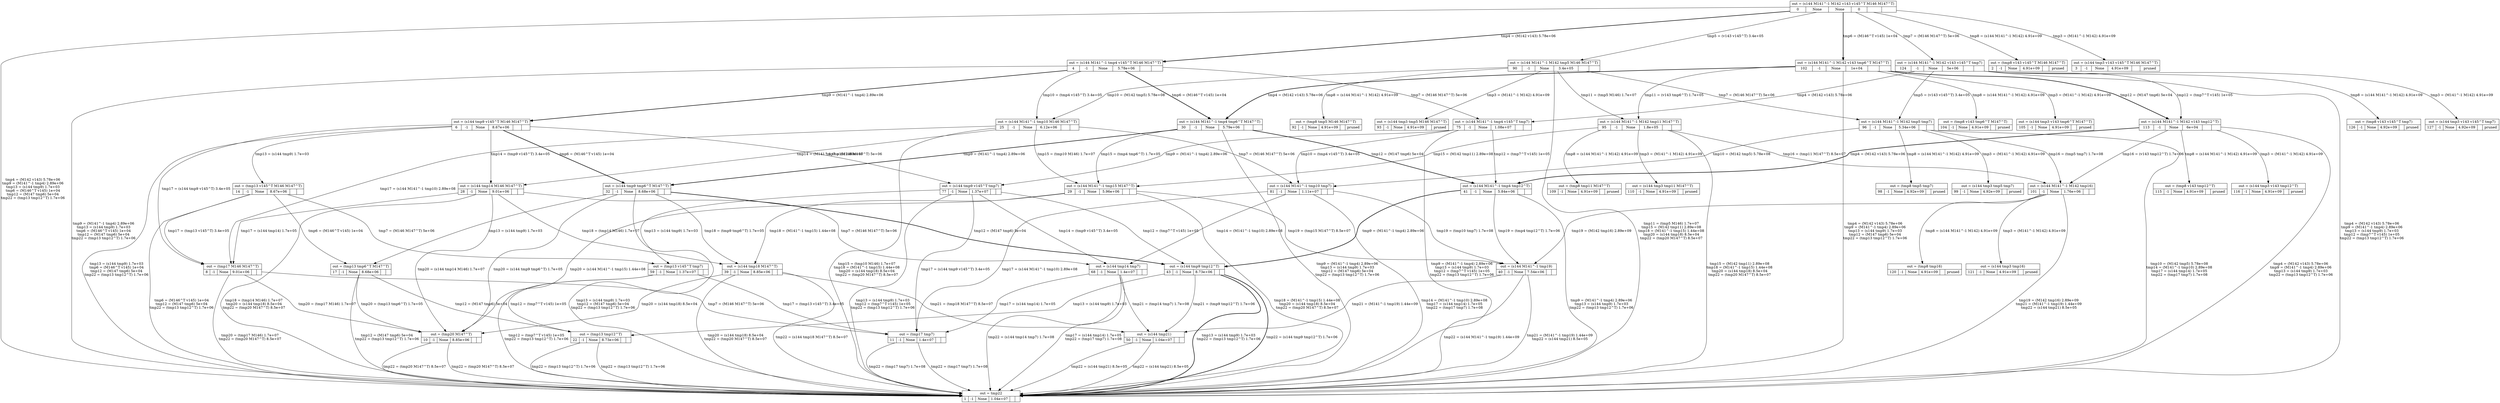 digraph G {
ranksep=2.5;
rankdir=TB;
node0 [shape=record, label="{ out = (s144 M141^-1 M142 v143 v145^T M146 M147^T) |{ 0 | None | None | 0 |  |  } }"];
node0 -> node1 [label="tmp4 = (M142 v143) 5.78e+06
tmp9 = (M141^-1 tmp4) 2.89e+06
tmp13 = (s144 tmp9) 1.7e+03
tmp6 = (M146^T v145) 1e+04
tmp12 = (M147 tmp6) 5e+04
tmp22 = (tmp13 tmp12^T) 1.7e+06"];
node0 -> node2 [label="tmp8 = (s144 M141^-1 M142) 4.91e+09"];
node0 -> node3 [label="tmp3 = (M141^-1 M142) 4.91e+09"];
node0 -> node4 [style=bold, label="tmp4 = (M142 v143) 5.78e+06"];
node0 -> node90 [label="tmp5 = (v143 v145^T) 3.4e+05"];
node0 -> node102 [style=bold, label="tmp6 = (M146^T v145) 1e+04"];
node0 -> node124 [label="tmp7 = (M146 M147^T) 5e+06"];

node1 [shape=record, label="{ out = tmp22 |{ 1 | -1 | None | 1.04e+07 |  |  } }"];

node2 [shape=record, label="{ out = (tmp8 v143 v145^T M146 M147^T) |{ 2 | -1 | None | 4.91e+09 |  | pruned } }"];

node3 [shape=record, label="{ out = (s144 tmp3 v143 v145^T M146 M147^T) |{ 3 | -1 | None | 4.91e+09 |  | pruned } }"];

node4 [shape=record, label="{ out = (s144 M141^-1 tmp4 v145^T M146 M147^T) |{ 4 | -1 | None | 5.78e+06 |  |  } }"];
node4 -> node1 [label="tmp9 = (M141^-1 tmp4) 2.89e+06
tmp13 = (s144 tmp9) 1.7e+03
tmp6 = (M146^T v145) 1e+04
tmp12 = (M147 tmp6) 5e+04
tmp22 = (tmp13 tmp12^T) 1.7e+06"];
node4 -> node6 [style=bold, label="tmp9 = (M141^-1 tmp4) 2.89e+06"];
node4 -> node25 [label="tmp10 = (tmp4 v145^T) 3.4e+05"];
node4 -> node30 [style=bold, label="tmp6 = (M146^T v145) 1e+04"];
node4 -> node75 [label="tmp7 = (M146 M147^T) 5e+06"];

node6 [shape=record, label="{ out = (s144 tmp9 v145^T M146 M147^T) |{ 6 | -1 | None | 8.67e+06 |  |  } }"];
node6 -> node1 [label="tmp13 = (s144 tmp9) 1.7e+03
tmp6 = (M146^T v145) 1e+04
tmp12 = (M147 tmp6) 5e+04
tmp22 = (tmp13 tmp12^T) 1.7e+06"];
node6 -> node8 [label="tmp17 = (s144 tmp9 v145^T) 3.4e+05"];
node6 -> node14 [label="tmp13 = (s144 tmp9) 1.7e+03"];
node6 -> node28 [label="tmp14 = (tmp9 v145^T) 3.4e+05"];
node6 -> node32 [style=bold, label="tmp6 = (M146^T v145) 1e+04"];
node6 -> node77 [label="tmp7 = (M146 M147^T) 5e+06"];

node8 [shape=record, label="{ out = (tmp17 M146 M147^T) |{ 8 | -1 | None | 9.01e+06 |  |  } }"];
node8 -> node1 [label="tmp20 = (tmp17 M146) 1.7e+07
tmp22 = (tmp20 M147^T) 8.5e+07"];
node8 -> node10 [label="tmp20 = (tmp17 M146) 1.7e+07"];
node8 -> node11 [label="tmp7 = (M146 M147^T) 5e+06"];

node10 [shape=record, label="{ out = (tmp20 M147^T) |{ 10 | -1 | None | 8.85e+06 |  |  } }"];
node10 -> node1 [label="tmp22 = (tmp20 M147^T) 8.5e+07"];
node10 -> node1 [label="tmp22 = (tmp20 M147^T) 8.5e+07"];

node11 [shape=record, label="{ out = (tmp17 tmp7) |{ 11 | -1 | None | 1.4e+07 |  |  } }"];
node11 -> node1 [label="tmp22 = (tmp17 tmp7) 1.7e+08"];
node11 -> node1 [label="tmp22 = (tmp17 tmp7) 1.7e+08"];

node14 [shape=record, label="{ out = (tmp13 v145^T M146 M147^T) |{ 14 | -1 | None | 8.67e+06 |  |  } }"];
node14 -> node1 [label="tmp6 = (M146^T v145) 1e+04
tmp12 = (M147 tmp6) 5e+04
tmp22 = (tmp13 tmp12^T) 1.7e+06"];
node14 -> node8 [label="tmp17 = (tmp13 v145^T) 3.4e+05"];
node14 -> node17 [label="tmp6 = (M146^T v145) 1e+04"];
node14 -> node59 [label="tmp7 = (M146 M147^T) 5e+06"];

node17 [shape=record, label="{ out = (tmp13 tmp6^T M147^T) |{ 17 | -1 | None | 8.68e+06 |  |  } }"];
node17 -> node1 [label="tmp12 = (M147 tmp6) 5e+04
tmp22 = (tmp13 tmp12^T) 1.7e+06"];
node17 -> node10 [label="tmp20 = (tmp13 tmp6^T) 1.7e+05"];
node17 -> node22 [label="tmp12 = (M147 tmp6) 5e+04"];

node22 [shape=record, label="{ out = (tmp13 tmp12^T) |{ 22 | -1 | None | 8.73e+06 |  |  } }"];
node22 -> node1 [label="tmp22 = (tmp13 tmp12^T) 1.7e+06"];
node22 -> node1 [label="tmp22 = (tmp13 tmp12^T) 1.7e+06"];

node25 [shape=record, label="{ out = (s144 M141^-1 tmp10 M146 M147^T) |{ 25 | -1 | None | 6.12e+06 |  |  } }"];
node25 -> node1 [label="tmp15 = (tmp10 M146) 1.7e+07
tmp18 = (M141^-1 tmp15) 1.44e+08
tmp20 = (s144 tmp18) 8.5e+04
tmp22 = (tmp20 M147^T) 8.5e+07"];
node25 -> node8 [label="tmp17 = (s144 M141^-1 tmp10) 2.89e+08"];
node25 -> node28 [label="tmp14 = (M141^-1 tmp10) 2.89e+08"];
node25 -> node29 [label="tmp15 = (tmp10 M146) 1.7e+07"];
node25 -> node81 [label="tmp7 = (M146 M147^T) 5e+06"];

node28 [shape=record, label="{ out = (s144 tmp14 M146 M147^T) |{ 28 | -1 | None | 9.01e+06 |  |  } }"];
node28 -> node1 [label="tmp18 = (tmp14 M146) 1.7e+07
tmp20 = (s144 tmp18) 8.5e+04
tmp22 = (tmp20 M147^T) 8.5e+07"];
node28 -> node10 [label="tmp20 = (s144 tmp14 M146) 1.7e+07"];
node28 -> node8 [label="tmp17 = (s144 tmp14) 1.7e+05"];
node28 -> node39 [label="tmp18 = (tmp14 M146) 1.7e+07"];
node28 -> node68 [label="tmp7 = (M146 M147^T) 5e+06"];

node29 [shape=record, label="{ out = (s144 M141^-1 tmp15 M147^T) |{ 29 | -1 | None | 5.96e+06 |  |  } }"];
node29 -> node1 [label="tmp18 = (M141^-1 tmp15) 1.44e+08
tmp20 = (s144 tmp18) 8.5e+04
tmp22 = (tmp20 M147^T) 8.5e+07"];
node29 -> node10 [label="tmp20 = (s144 M141^-1 tmp15) 1.44e+08"];
node29 -> node39 [label="tmp18 = (M141^-1 tmp15) 1.44e+08"];
node29 -> node40 [label="tmp19 = (tmp15 M147^T) 8.5e+07"];

node30 [shape=record, label="{ out = (s144 M141^-1 tmp4 tmp6^T M147^T) |{ 30 | -1 | None | 5.79e+06 |  |  } }"];
node30 -> node1 [label="tmp9 = (M141^-1 tmp4) 2.89e+06
tmp13 = (s144 tmp9) 1.7e+03
tmp12 = (M147 tmp6) 5e+04
tmp22 = (tmp13 tmp12^T) 1.7e+06"];
node30 -> node32 [style=bold, label="tmp9 = (M141^-1 tmp4) 2.89e+06"];
node30 -> node29 [label="tmp15 = (tmp4 tmp6^T) 1.7e+05"];
node30 -> node41 [style=bold, label="tmp12 = (M147 tmp6) 5e+04"];

node32 [shape=record, label="{ out = (s144 tmp9 tmp6^T M147^T) |{ 32 | -1 | None | 8.68e+06 |  |  } }"];
node32 -> node1 [label="tmp13 = (s144 tmp9) 1.7e+03
tmp12 = (M147 tmp6) 5e+04
tmp22 = (tmp13 tmp12^T) 1.7e+06"];
node32 -> node10 [label="tmp20 = (s144 tmp9 tmp6^T) 1.7e+05"];
node32 -> node17 [label="tmp13 = (s144 tmp9) 1.7e+03"];
node32 -> node39 [label="tmp18 = (tmp9 tmp6^T) 1.7e+05"];
node32 -> node43 [style=bold, label="tmp12 = (M147 tmp6) 5e+04"];

node39 [shape=record, label="{ out = (s144 tmp18 M147^T) |{ 39 | -1 | None | 8.85e+06 |  |  } }"];
node39 -> node1 [label="tmp20 = (s144 tmp18) 8.5e+04
tmp22 = (tmp20 M147^T) 8.5e+07"];
node39 -> node1 [label="tmp22 = (s144 tmp18 M147^T) 8.5e+07"];
node39 -> node10 [label="tmp20 = (s144 tmp18) 8.5e+04"];
node39 -> node50 [label="tmp21 = (tmp18 M147^T) 8.5e+07"];

node40 [shape=record, label="{ out = (s144 M141^-1 tmp19) |{ 40 | -1 | None | 7.54e+06 |  |  } }"];
node40 -> node1 [label="tmp21 = (M141^-1 tmp19) 1.44e+09
tmp22 = (s144 tmp21) 8.5e+05"];
node40 -> node1 [label="tmp22 = (s144 M141^-1 tmp19) 1.44e+09"];
node40 -> node50 [label="tmp21 = (M141^-1 tmp19) 1.44e+09"];

node41 [shape=record, label="{ out = (s144 M141^-1 tmp4 tmp12^T) |{ 41 | -1 | None | 5.84e+06 |  |  } }"];
node41 -> node1 [label="tmp9 = (M141^-1 tmp4) 2.89e+06
tmp13 = (s144 tmp9) 1.7e+03
tmp22 = (tmp13 tmp12^T) 1.7e+06"];
node41 -> node43 [style=bold, label="tmp9 = (M141^-1 tmp4) 2.89e+06"];
node41 -> node40 [label="tmp19 = (tmp4 tmp12^T) 1.7e+06"];

node43 [shape=record, label="{ out = (s144 tmp9 tmp12^T) |{ 43 | -1 | None | 8.73e+06 |  |  } }"];
node43 -> node1 [style=bold, label="tmp13 = (s144 tmp9) 1.7e+03
tmp22 = (tmp13 tmp12^T) 1.7e+06"];
node43 -> node1 [style=bold, label="tmp22 = (s144 tmp9 tmp12^T) 1.7e+06"];
node43 -> node22 [label="tmp13 = (s144 tmp9) 1.7e+03"];
node43 -> node50 [label="tmp21 = (tmp9 tmp12^T) 1.7e+06"];

node50 [shape=record, label="{ out = (s144 tmp21) |{ 50 | -1 | None | 1.04e+07 |  |  } }"];
node50 -> node1 [label="tmp22 = (s144 tmp21) 8.5e+05"];
node50 -> node1 [label="tmp22 = (s144 tmp21) 8.5e+05"];

node59 [shape=record, label="{ out = (tmp13 v145^T tmp7) |{ 59 | -1 | None | 1.37e+07 |  |  } }"];
node59 -> node1 [label="tmp12 = (tmp7^T v145) 1e+05
tmp22 = (tmp13 tmp12^T) 1.7e+06"];
node59 -> node11 [label="tmp17 = (tmp13 v145^T) 3.4e+05"];
node59 -> node22 [label="tmp12 = (tmp7^T v145) 1e+05"];

node68 [shape=record, label="{ out = (s144 tmp14 tmp7) |{ 68 | -1 | None | 1.4e+07 |  |  } }"];
node68 -> node1 [label="tmp17 = (s144 tmp14) 1.7e+05
tmp22 = (tmp17 tmp7) 1.7e+08"];
node68 -> node1 [label="tmp22 = (s144 tmp14 tmp7) 1.7e+08"];
node68 -> node11 [label="tmp17 = (s144 tmp14) 1.7e+05"];
node68 -> node50 [label="tmp21 = (tmp14 tmp7) 1.7e+08"];

node75 [shape=record, label="{ out = (s144 M141^-1 tmp4 v145^T tmp7) |{ 75 | -1 | None | 1.08e+07 |  |  } }"];
node75 -> node1 [label="tmp9 = (M141^-1 tmp4) 2.89e+06
tmp13 = (s144 tmp9) 1.7e+03
tmp12 = (tmp7^T v145) 1e+05
tmp22 = (tmp13 tmp12^T) 1.7e+06"];
node75 -> node77 [label="tmp9 = (M141^-1 tmp4) 2.89e+06"];
node75 -> node81 [label="tmp10 = (tmp4 v145^T) 3.4e+05"];
node75 -> node41 [label="tmp12 = (tmp7^T v145) 1e+05"];

node77 [shape=record, label="{ out = (s144 tmp9 v145^T tmp7) |{ 77 | -1 | None | 1.37e+07 |  |  } }"];
node77 -> node1 [label="tmp13 = (s144 tmp9) 1.7e+03
tmp12 = (tmp7^T v145) 1e+05
tmp22 = (tmp13 tmp12^T) 1.7e+06"];
node77 -> node11 [label="tmp17 = (s144 tmp9 v145^T) 3.4e+05"];
node77 -> node59 [label="tmp13 = (s144 tmp9) 1.7e+03"];
node77 -> node68 [label="tmp14 = (tmp9 v145^T) 3.4e+05"];
node77 -> node43 [label="tmp12 = (tmp7^T v145) 1e+05"];

node81 [shape=record, label="{ out = (s144 M141^-1 tmp10 tmp7) |{ 81 | -1 | None | 1.11e+07 |  |  } }"];
node81 -> node1 [label="tmp14 = (M141^-1 tmp10) 2.89e+08
tmp17 = (s144 tmp14) 1.7e+05
tmp22 = (tmp17 tmp7) 1.7e+08"];
node81 -> node11 [label="tmp17 = (s144 M141^-1 tmp10) 2.89e+08"];
node81 -> node68 [label="tmp14 = (M141^-1 tmp10) 2.89e+08"];
node81 -> node40 [label="tmp19 = (tmp10 tmp7) 1.7e+08"];

node90 [shape=record, label="{ out = (s144 M141^-1 M142 tmp5 M146 M147^T) |{ 90 | -1 | None | 3.4e+05 |  |  } }"];
node90 -> node1 [label="tmp11 = (tmp5 M146) 1.7e+07
tmp15 = (M142 tmp11) 2.89e+08
tmp18 = (M141^-1 tmp15) 1.44e+08
tmp20 = (s144 tmp18) 8.5e+04
tmp22 = (tmp20 M147^T) 8.5e+07"];
node90 -> node92 [label="tmp8 = (s144 M141^-1 M142) 4.91e+09"];
node90 -> node93 [label="tmp3 = (M141^-1 M142) 4.91e+09"];
node90 -> node25 [label="tmp10 = (M142 tmp5) 5.78e+08"];
node90 -> node95 [label="tmp11 = (tmp5 M146) 1.7e+07"];
node90 -> node96 [label="tmp7 = (M146 M147^T) 5e+06"];

node92 [shape=record, label="{ out = (tmp8 tmp5 M146 M147^T) |{ 92 | -1 | None | 4.91e+09 |  | pruned } }"];

node93 [shape=record, label="{ out = (s144 tmp3 tmp5 M146 M147^T) |{ 93 | -1 | None | 4.91e+09 |  | pruned } }"];

node95 [shape=record, label="{ out = (s144 M141^-1 M142 tmp11 M147^T) |{ 95 | -1 | None | 1.8e+05 |  |  } }"];
node95 -> node1 [label="tmp15 = (M142 tmp11) 2.89e+08
tmp18 = (M141^-1 tmp15) 1.44e+08
tmp20 = (s144 tmp18) 8.5e+04
tmp22 = (tmp20 M147^T) 8.5e+07"];
node95 -> node109 [label="tmp8 = (s144 M141^-1 M142) 4.91e+09"];
node95 -> node110 [label="tmp3 = (M141^-1 M142) 4.91e+09"];
node95 -> node29 [label="tmp15 = (M142 tmp11) 2.89e+08"];
node95 -> node101 [label="tmp16 = (tmp11 M147^T) 8.5e+07"];

node96 [shape=record, label="{ out = (s144 M141^-1 M142 tmp5 tmp7) |{ 96 | -1 | None | 5.34e+06 |  |  } }"];
node96 -> node1 [label="tmp10 = (M142 tmp5) 5.78e+08
tmp14 = (M141^-1 tmp10) 2.89e+08
tmp17 = (s144 tmp14) 1.7e+05
tmp22 = (tmp17 tmp7) 1.7e+08"];
node96 -> node98 [label="tmp8 = (s144 M141^-1 M142) 4.91e+09"];
node96 -> node99 [label="tmp3 = (M141^-1 M142) 4.91e+09"];
node96 -> node81 [label="tmp10 = (M142 tmp5) 5.78e+08"];
node96 -> node101 [label="tmp16 = (tmp5 tmp7) 1.7e+08"];

node98 [shape=record, label="{ out = (tmp8 tmp5 tmp7) |{ 98 | -1 | None | 4.92e+09 |  | pruned } }"];

node99 [shape=record, label="{ out = (s144 tmp3 tmp5 tmp7) |{ 99 | -1 | None | 4.92e+09 |  | pruned } }"];

node101 [shape=record, label="{ out = (s144 M141^-1 M142 tmp16) |{ 101 | -1 | None | 1.76e+06 |  |  } }"];
node101 -> node1 [label="tmp19 = (M142 tmp16) 2.89e+09
tmp21 = (M141^-1 tmp19) 1.44e+09
tmp22 = (s144 tmp21) 8.5e+05"];
node101 -> node120 [label="tmp8 = (s144 M141^-1 M142) 4.91e+09"];
node101 -> node121 [label="tmp3 = (M141^-1 M142) 4.91e+09"];
node101 -> node40 [label="tmp19 = (M142 tmp16) 2.89e+09"];

node102 [shape=record, label="{ out = (s144 M141^-1 M142 v143 tmp6^T M147^T) |{ 102 | -1 | None | 1e+04 |  |  } }"];
node102 -> node1 [label="tmp4 = (M142 v143) 5.78e+06
tmp9 = (M141^-1 tmp4) 2.89e+06
tmp13 = (s144 tmp9) 1.7e+03
tmp12 = (M147 tmp6) 5e+04
tmp22 = (tmp13 tmp12^T) 1.7e+06"];
node102 -> node104 [label="tmp8 = (s144 M141^-1 M142) 4.91e+09"];
node102 -> node105 [label="tmp3 = (M141^-1 M142) 4.91e+09"];
node102 -> node30 [style=bold, label="tmp4 = (M142 v143) 5.78e+06"];
node102 -> node95 [label="tmp11 = (v143 tmp6^T) 1.7e+05"];
node102 -> node113 [style=bold, label="tmp12 = (M147 tmp6) 5e+04"];

node104 [shape=record, label="{ out = (tmp8 v143 tmp6^T M147^T) |{ 104 | -1 | None | 4.91e+09 |  | pruned } }"];

node105 [shape=record, label="{ out = (s144 tmp3 v143 tmp6^T M147^T) |{ 105 | -1 | None | 4.91e+09 |  | pruned } }"];

node109 [shape=record, label="{ out = (tmp8 tmp11 M147^T) |{ 109 | -1 | None | 4.91e+09 |  | pruned } }"];

node110 [shape=record, label="{ out = (s144 tmp3 tmp11 M147^T) |{ 110 | -1 | None | 4.91e+09 |  | pruned } }"];

node113 [shape=record, label="{ out = (s144 M141^-1 M142 v143 tmp12^T) |{ 113 | -1 | None | 6e+04 |  |  } }"];
node113 -> node1 [label="tmp4 = (M142 v143) 5.78e+06
tmp9 = (M141^-1 tmp4) 2.89e+06
tmp13 = (s144 tmp9) 1.7e+03
tmp22 = (tmp13 tmp12^T) 1.7e+06"];
node113 -> node115 [label="tmp8 = (s144 M141^-1 M142) 4.91e+09"];
node113 -> node116 [label="tmp3 = (M141^-1 M142) 4.91e+09"];
node113 -> node41 [style=bold, label="tmp4 = (M142 v143) 5.78e+06"];
node113 -> node101 [label="tmp16 = (v143 tmp12^T) 1.7e+06"];

node115 [shape=record, label="{ out = (tmp8 v143 tmp12^T) |{ 115 | -1 | None | 4.91e+09 |  | pruned } }"];

node116 [shape=record, label="{ out = (s144 tmp3 v143 tmp12^T) |{ 116 | -1 | None | 4.91e+09 |  | pruned } }"];

node120 [shape=record, label="{ out = (tmp8 tmp16) |{ 120 | -1 | None | 4.91e+09 |  | pruned } }"];

node121 [shape=record, label="{ out = (s144 tmp3 tmp16) |{ 121 | -1 | None | 4.91e+09 |  | pruned } }"];

node124 [shape=record, label="{ out = (s144 M141^-1 M142 v143 v145^T tmp7) |{ 124 | -1 | None | 5e+06 |  |  } }"];
node124 -> node1 [label="tmp4 = (M142 v143) 5.78e+06
tmp9 = (M141^-1 tmp4) 2.89e+06
tmp13 = (s144 tmp9) 1.7e+03
tmp12 = (tmp7^T v145) 1e+05
tmp22 = (tmp13 tmp12^T) 1.7e+06"];
node124 -> node126 [label="tmp8 = (s144 M141^-1 M142) 4.91e+09"];
node124 -> node127 [label="tmp3 = (M141^-1 M142) 4.91e+09"];
node124 -> node75 [label="tmp4 = (M142 v143) 5.78e+06"];
node124 -> node96 [label="tmp5 = (v143 v145^T) 3.4e+05"];
node124 -> node113 [label="tmp12 = (tmp7^T v145) 1e+05"];

node126 [shape=record, label="{ out = (tmp8 v143 v145^T tmp7) |{ 126 | -1 | None | 4.92e+09 |  | pruned } }"];

node127 [shape=record, label="{ out = (s144 tmp3 v143 v145^T tmp7) |{ 127 | -1 | None | 4.92e+09 |  | pruned } }"];

}
